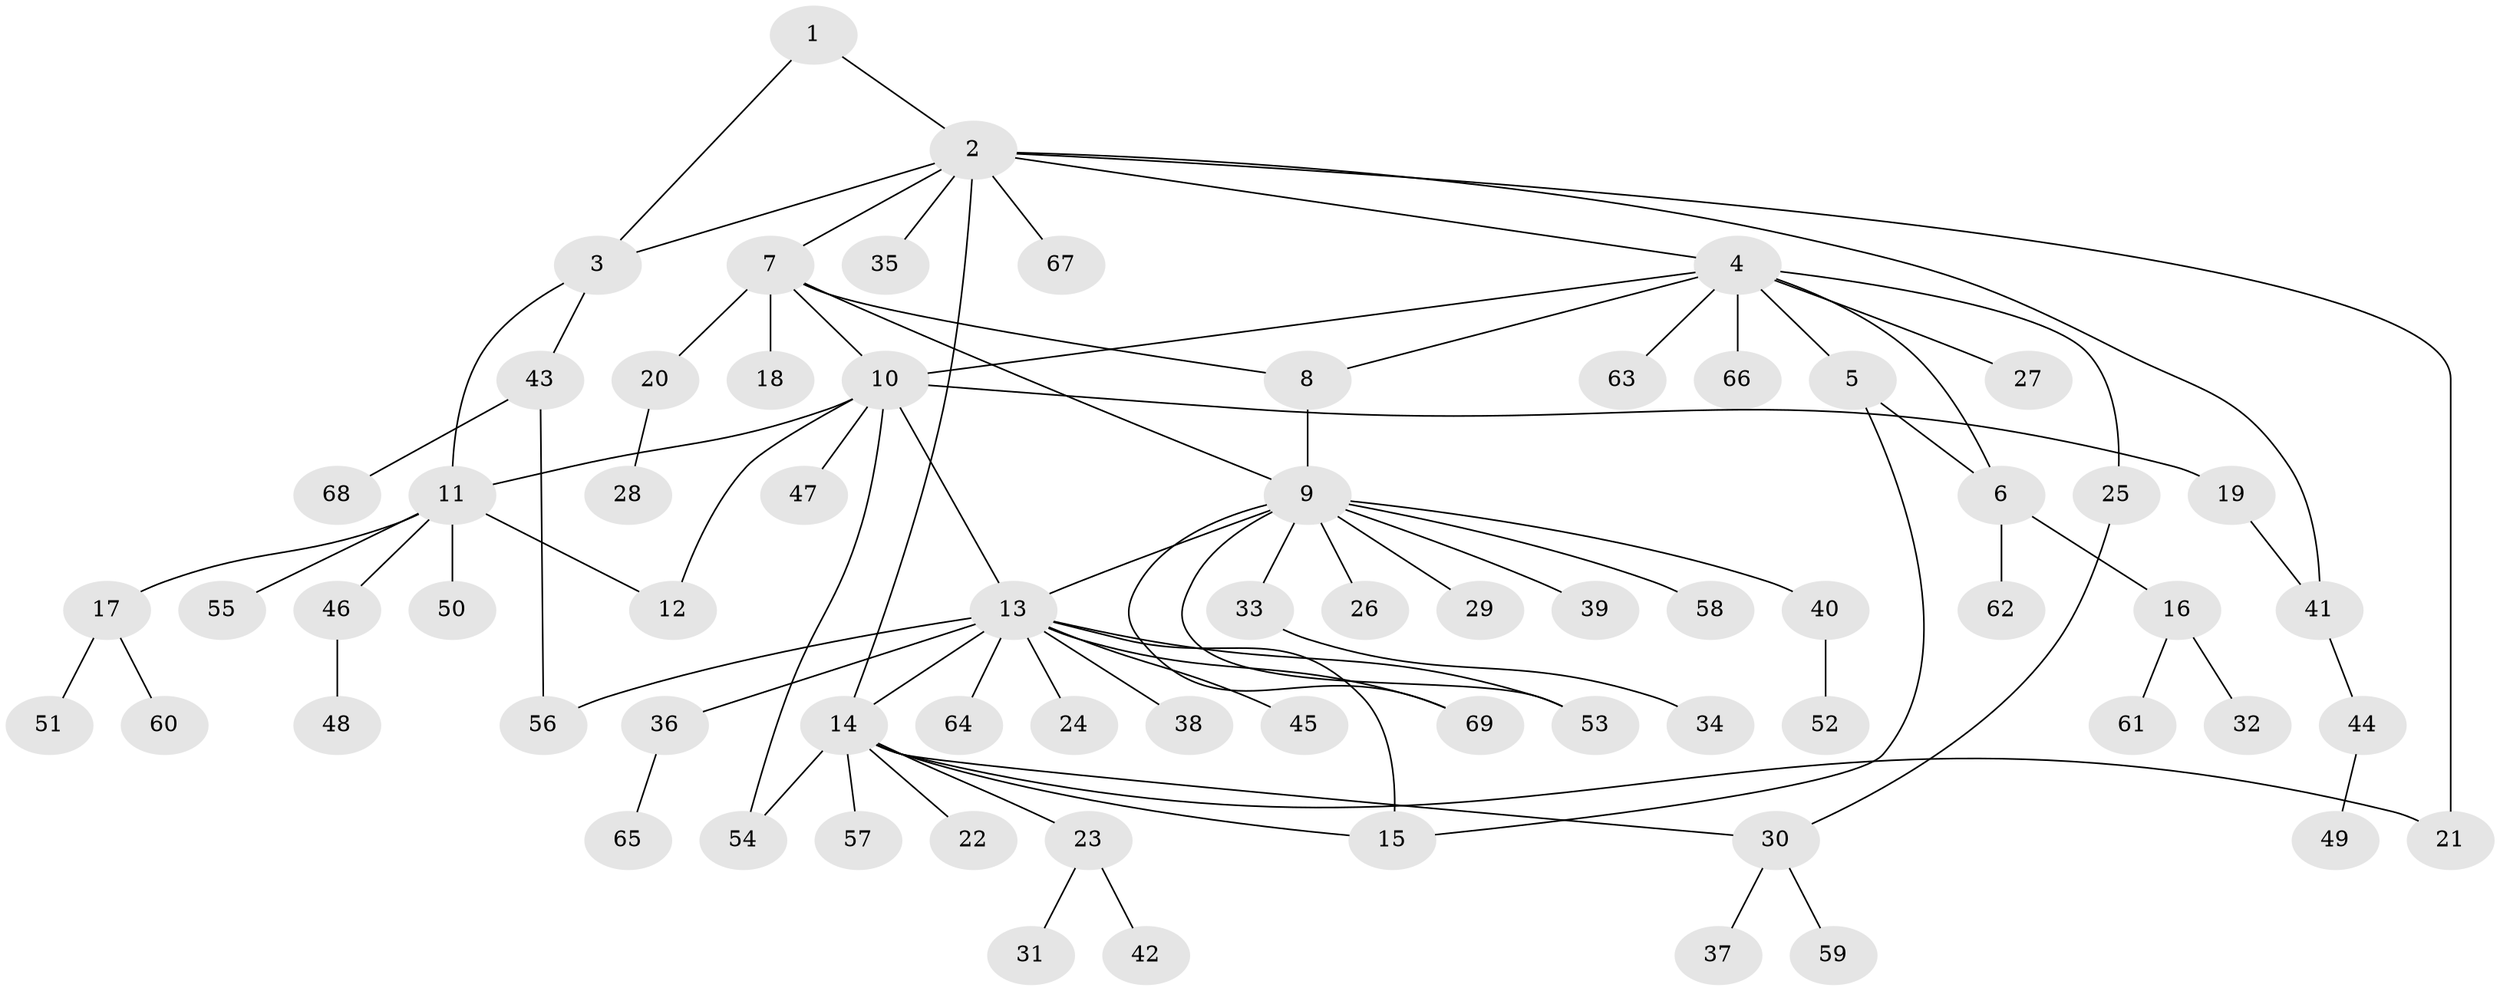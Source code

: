 // Generated by graph-tools (version 1.1) at 2025/37/03/09/25 02:37:13]
// undirected, 69 vertices, 86 edges
graph export_dot {
graph [start="1"]
  node [color=gray90,style=filled];
  1;
  2;
  3;
  4;
  5;
  6;
  7;
  8;
  9;
  10;
  11;
  12;
  13;
  14;
  15;
  16;
  17;
  18;
  19;
  20;
  21;
  22;
  23;
  24;
  25;
  26;
  27;
  28;
  29;
  30;
  31;
  32;
  33;
  34;
  35;
  36;
  37;
  38;
  39;
  40;
  41;
  42;
  43;
  44;
  45;
  46;
  47;
  48;
  49;
  50;
  51;
  52;
  53;
  54;
  55;
  56;
  57;
  58;
  59;
  60;
  61;
  62;
  63;
  64;
  65;
  66;
  67;
  68;
  69;
  1 -- 2;
  1 -- 3;
  2 -- 3;
  2 -- 4;
  2 -- 7;
  2 -- 14;
  2 -- 21;
  2 -- 35;
  2 -- 41;
  2 -- 67;
  3 -- 11;
  3 -- 43;
  4 -- 5;
  4 -- 6;
  4 -- 8;
  4 -- 10;
  4 -- 25;
  4 -- 27;
  4 -- 63;
  4 -- 66;
  5 -- 6;
  5 -- 15;
  6 -- 16;
  6 -- 62;
  7 -- 8;
  7 -- 9;
  7 -- 10;
  7 -- 18;
  7 -- 20;
  8 -- 9;
  9 -- 13;
  9 -- 26;
  9 -- 29;
  9 -- 33;
  9 -- 39;
  9 -- 40;
  9 -- 53;
  9 -- 58;
  9 -- 69;
  10 -- 11;
  10 -- 12;
  10 -- 13;
  10 -- 19;
  10 -- 47;
  10 -- 54;
  11 -- 12;
  11 -- 17;
  11 -- 46;
  11 -- 50;
  11 -- 55;
  13 -- 14;
  13 -- 15;
  13 -- 24;
  13 -- 36;
  13 -- 38;
  13 -- 45;
  13 -- 53;
  13 -- 56;
  13 -- 64;
  13 -- 69;
  14 -- 15;
  14 -- 21;
  14 -- 22;
  14 -- 23;
  14 -- 30;
  14 -- 54;
  14 -- 57;
  16 -- 32;
  16 -- 61;
  17 -- 51;
  17 -- 60;
  19 -- 41;
  20 -- 28;
  23 -- 31;
  23 -- 42;
  25 -- 30;
  30 -- 37;
  30 -- 59;
  33 -- 34;
  36 -- 65;
  40 -- 52;
  41 -- 44;
  43 -- 56;
  43 -- 68;
  44 -- 49;
  46 -- 48;
}
